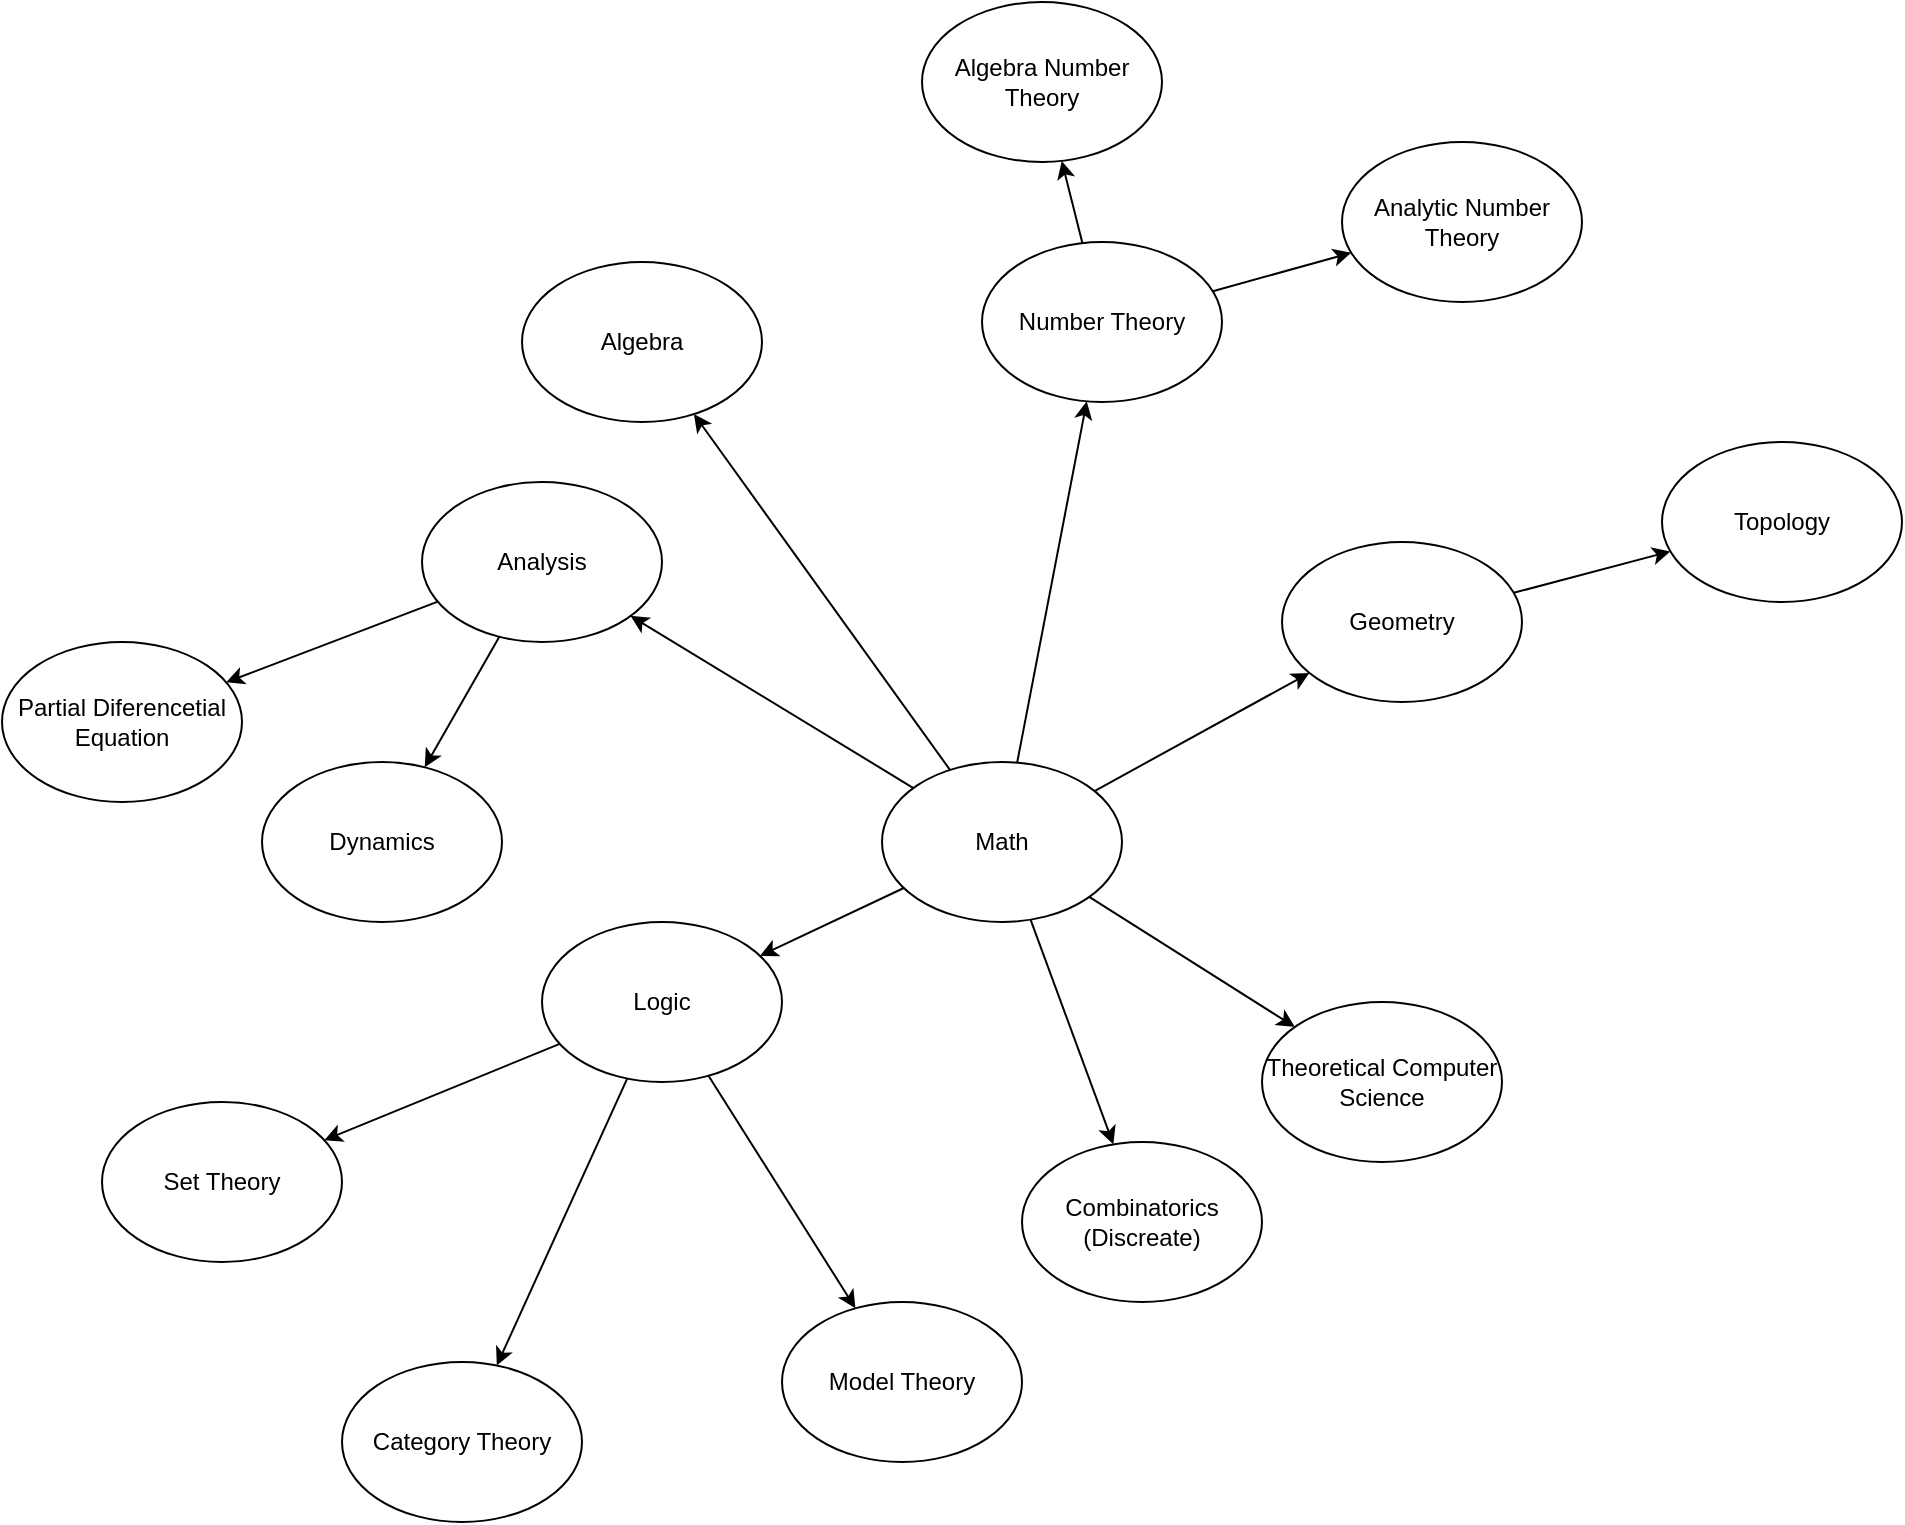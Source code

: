 <mxfile version="20.3.1" type="github">
  <diagram id="C-yN11XaQHERJCoyUqDr" name="หน้า-1">
    <mxGraphModel dx="2138" dy="547" grid="1" gridSize="10" guides="1" tooltips="1" connect="1" arrows="1" fold="1" page="1" pageScale="1" pageWidth="1100" pageHeight="850" math="0" shadow="0">
      <root>
        <mxCell id="0" />
        <mxCell id="1" parent="0" />
        <mxCell id="EYg5Czc74dAmpDCZTBrX-3" style="rounded=0;orthogonalLoop=1;jettySize=auto;html=1;" edge="1" parent="1" source="EYg5Czc74dAmpDCZTBrX-1" target="EYg5Czc74dAmpDCZTBrX-2">
          <mxGeometry relative="1" as="geometry" />
        </mxCell>
        <mxCell id="EYg5Czc74dAmpDCZTBrX-5" style="edgeStyle=none;rounded=0;orthogonalLoop=1;jettySize=auto;html=1;" edge="1" parent="1" source="EYg5Czc74dAmpDCZTBrX-1" target="EYg5Czc74dAmpDCZTBrX-4">
          <mxGeometry relative="1" as="geometry" />
        </mxCell>
        <mxCell id="EYg5Czc74dAmpDCZTBrX-7" style="edgeStyle=none;rounded=0;orthogonalLoop=1;jettySize=auto;html=1;" edge="1" parent="1" source="EYg5Czc74dAmpDCZTBrX-1" target="EYg5Czc74dAmpDCZTBrX-6">
          <mxGeometry relative="1" as="geometry" />
        </mxCell>
        <mxCell id="EYg5Czc74dAmpDCZTBrX-15" style="edgeStyle=none;rounded=0;orthogonalLoop=1;jettySize=auto;html=1;" edge="1" parent="1" source="EYg5Czc74dAmpDCZTBrX-1" target="EYg5Czc74dAmpDCZTBrX-14">
          <mxGeometry relative="1" as="geometry" />
        </mxCell>
        <mxCell id="EYg5Czc74dAmpDCZTBrX-24" style="edgeStyle=none;rounded=0;orthogonalLoop=1;jettySize=auto;html=1;" edge="1" parent="1" source="EYg5Czc74dAmpDCZTBrX-1" target="EYg5Czc74dAmpDCZTBrX-23">
          <mxGeometry relative="1" as="geometry" />
        </mxCell>
        <mxCell id="EYg5Czc74dAmpDCZTBrX-32" style="edgeStyle=none;rounded=0;orthogonalLoop=1;jettySize=auto;html=1;" edge="1" parent="1" source="EYg5Czc74dAmpDCZTBrX-1" target="EYg5Czc74dAmpDCZTBrX-31">
          <mxGeometry relative="1" as="geometry" />
        </mxCell>
        <mxCell id="EYg5Czc74dAmpDCZTBrX-34" style="edgeStyle=none;rounded=0;orthogonalLoop=1;jettySize=auto;html=1;" edge="1" parent="1" source="EYg5Czc74dAmpDCZTBrX-1" target="EYg5Czc74dAmpDCZTBrX-33">
          <mxGeometry relative="1" as="geometry" />
        </mxCell>
        <mxCell id="EYg5Czc74dAmpDCZTBrX-1" value="Math" style="ellipse;whiteSpace=wrap;html=1;" vertex="1" parent="1">
          <mxGeometry x="290" y="420" width="120" height="80" as="geometry" />
        </mxCell>
        <mxCell id="EYg5Czc74dAmpDCZTBrX-2" value="Algebra" style="ellipse;whiteSpace=wrap;html=1;" vertex="1" parent="1">
          <mxGeometry x="110" y="170" width="120" height="80" as="geometry" />
        </mxCell>
        <mxCell id="EYg5Czc74dAmpDCZTBrX-9" style="edgeStyle=none;rounded=0;orthogonalLoop=1;jettySize=auto;html=1;" edge="1" parent="1" source="EYg5Czc74dAmpDCZTBrX-4" target="EYg5Czc74dAmpDCZTBrX-8">
          <mxGeometry relative="1" as="geometry" />
        </mxCell>
        <mxCell id="EYg5Czc74dAmpDCZTBrX-11" style="edgeStyle=none;rounded=0;orthogonalLoop=1;jettySize=auto;html=1;" edge="1" parent="1" source="EYg5Czc74dAmpDCZTBrX-4" target="EYg5Czc74dAmpDCZTBrX-10">
          <mxGeometry relative="1" as="geometry" />
        </mxCell>
        <mxCell id="EYg5Czc74dAmpDCZTBrX-4" value="Number Theory" style="ellipse;whiteSpace=wrap;html=1;" vertex="1" parent="1">
          <mxGeometry x="340" y="160" width="120" height="80" as="geometry" />
        </mxCell>
        <mxCell id="EYg5Czc74dAmpDCZTBrX-13" style="edgeStyle=none;rounded=0;orthogonalLoop=1;jettySize=auto;html=1;" edge="1" parent="1" source="EYg5Czc74dAmpDCZTBrX-6" target="EYg5Czc74dAmpDCZTBrX-12">
          <mxGeometry relative="1" as="geometry" />
        </mxCell>
        <mxCell id="EYg5Czc74dAmpDCZTBrX-6" value="Geometry" style="ellipse;whiteSpace=wrap;html=1;" vertex="1" parent="1">
          <mxGeometry x="490" y="310" width="120" height="80" as="geometry" />
        </mxCell>
        <mxCell id="EYg5Czc74dAmpDCZTBrX-8" value="Algebra Number Theory" style="ellipse;whiteSpace=wrap;html=1;" vertex="1" parent="1">
          <mxGeometry x="310" y="40" width="120" height="80" as="geometry" />
        </mxCell>
        <mxCell id="EYg5Czc74dAmpDCZTBrX-10" value="Analytic Number Theory" style="ellipse;whiteSpace=wrap;html=1;" vertex="1" parent="1">
          <mxGeometry x="520" y="110" width="120" height="80" as="geometry" />
        </mxCell>
        <mxCell id="EYg5Czc74dAmpDCZTBrX-12" value="Topology" style="ellipse;whiteSpace=wrap;html=1;" vertex="1" parent="1">
          <mxGeometry x="680" y="260" width="120" height="80" as="geometry" />
        </mxCell>
        <mxCell id="EYg5Czc74dAmpDCZTBrX-17" style="edgeStyle=none;rounded=0;orthogonalLoop=1;jettySize=auto;html=1;" edge="1" parent="1" source="EYg5Czc74dAmpDCZTBrX-14" target="EYg5Czc74dAmpDCZTBrX-18">
          <mxGeometry relative="1" as="geometry">
            <mxPoint x="5.857" y="384.205" as="targetPoint" />
          </mxGeometry>
        </mxCell>
        <mxCell id="EYg5Czc74dAmpDCZTBrX-22" style="edgeStyle=none;rounded=0;orthogonalLoop=1;jettySize=auto;html=1;" edge="1" parent="1" source="EYg5Czc74dAmpDCZTBrX-14" target="EYg5Czc74dAmpDCZTBrX-21">
          <mxGeometry relative="1" as="geometry" />
        </mxCell>
        <mxCell id="EYg5Czc74dAmpDCZTBrX-14" value="Analysis" style="ellipse;whiteSpace=wrap;html=1;" vertex="1" parent="1">
          <mxGeometry x="60" y="280" width="120" height="80" as="geometry" />
        </mxCell>
        <mxCell id="EYg5Czc74dAmpDCZTBrX-18" value="Partial Diferencetial Equation" style="ellipse;whiteSpace=wrap;html=1;" vertex="1" parent="1">
          <mxGeometry x="-150" y="360" width="120" height="80" as="geometry" />
        </mxCell>
        <mxCell id="EYg5Czc74dAmpDCZTBrX-21" value="Dynamics" style="ellipse;whiteSpace=wrap;html=1;" vertex="1" parent="1">
          <mxGeometry x="-20" y="420" width="120" height="80" as="geometry" />
        </mxCell>
        <mxCell id="EYg5Czc74dAmpDCZTBrX-28" style="edgeStyle=none;rounded=0;orthogonalLoop=1;jettySize=auto;html=1;" edge="1" parent="1" source="EYg5Czc74dAmpDCZTBrX-23" target="EYg5Czc74dAmpDCZTBrX-25">
          <mxGeometry relative="1" as="geometry" />
        </mxCell>
        <mxCell id="EYg5Czc74dAmpDCZTBrX-29" style="edgeStyle=none;rounded=0;orthogonalLoop=1;jettySize=auto;html=1;" edge="1" parent="1" source="EYg5Czc74dAmpDCZTBrX-23" target="EYg5Czc74dAmpDCZTBrX-26">
          <mxGeometry relative="1" as="geometry" />
        </mxCell>
        <mxCell id="EYg5Czc74dAmpDCZTBrX-30" style="edgeStyle=none;rounded=0;orthogonalLoop=1;jettySize=auto;html=1;" edge="1" parent="1" source="EYg5Czc74dAmpDCZTBrX-23" target="EYg5Czc74dAmpDCZTBrX-27">
          <mxGeometry relative="1" as="geometry" />
        </mxCell>
        <mxCell id="EYg5Czc74dAmpDCZTBrX-23" value="Logic" style="ellipse;whiteSpace=wrap;html=1;" vertex="1" parent="1">
          <mxGeometry x="120" y="500" width="120" height="80" as="geometry" />
        </mxCell>
        <mxCell id="EYg5Czc74dAmpDCZTBrX-25" value="Set Theory" style="ellipse;whiteSpace=wrap;html=1;" vertex="1" parent="1">
          <mxGeometry x="-100" y="590" width="120" height="80" as="geometry" />
        </mxCell>
        <mxCell id="EYg5Czc74dAmpDCZTBrX-26" value="Category Theory" style="ellipse;whiteSpace=wrap;html=1;" vertex="1" parent="1">
          <mxGeometry x="20" y="720" width="120" height="80" as="geometry" />
        </mxCell>
        <mxCell id="EYg5Czc74dAmpDCZTBrX-27" value="Model Theory" style="ellipse;whiteSpace=wrap;html=1;" vertex="1" parent="1">
          <mxGeometry x="240" y="690" width="120" height="80" as="geometry" />
        </mxCell>
        <mxCell id="EYg5Czc74dAmpDCZTBrX-31" value="Combinatorics&lt;br&gt;(Discreate)" style="ellipse;whiteSpace=wrap;html=1;" vertex="1" parent="1">
          <mxGeometry x="360" y="610" width="120" height="80" as="geometry" />
        </mxCell>
        <mxCell id="EYg5Czc74dAmpDCZTBrX-33" value="Theoretical Computer Science" style="ellipse;whiteSpace=wrap;html=1;" vertex="1" parent="1">
          <mxGeometry x="480" y="540" width="120" height="80" as="geometry" />
        </mxCell>
      </root>
    </mxGraphModel>
  </diagram>
</mxfile>
